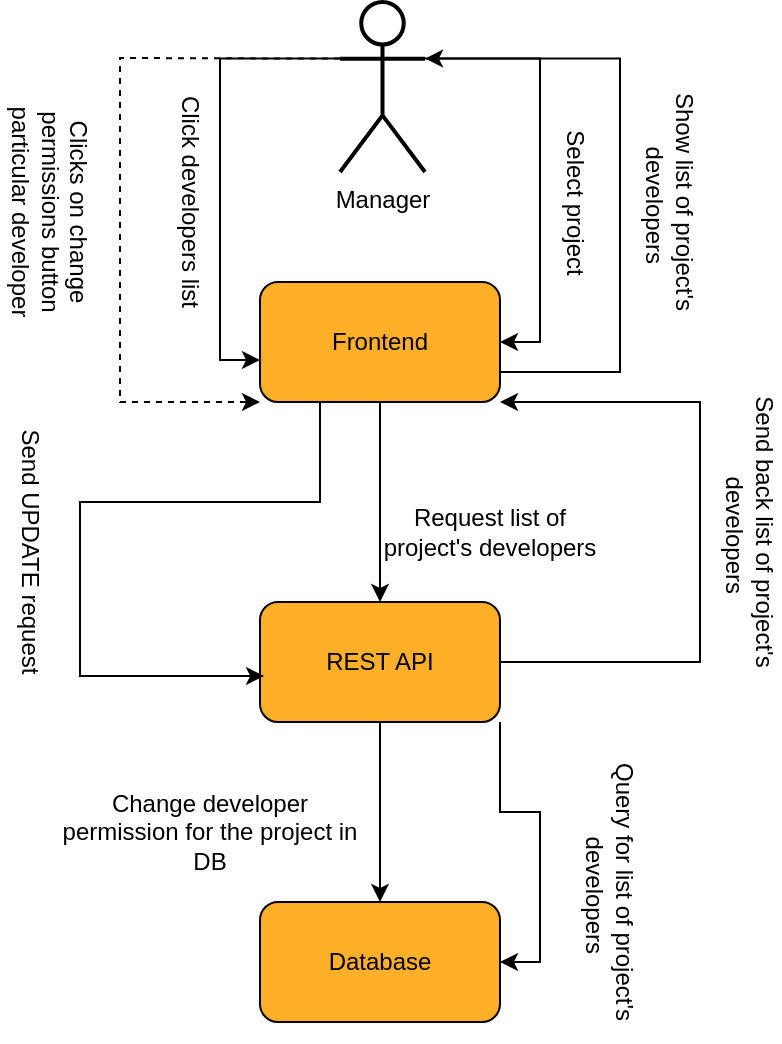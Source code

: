 <mxfile version="16.4.3" type="device"><diagram id="HUr8twpHJQwlfqNwxZWt" name="Page-1"><mxGraphModel dx="1480" dy="472" grid="1" gridSize="10" guides="1" tooltips="1" connect="1" arrows="1" fold="1" page="1" pageScale="1" pageWidth="850" pageHeight="1100" math="0" shadow="0"><root><mxCell id="0"/><mxCell id="1" parent="0"/><mxCell id="0Q4WlQbyYc28apOUru5z-18" value="Click developers list" style="text;html=1;strokeColor=none;fillColor=none;align=center;verticalAlign=middle;whiteSpace=wrap;rounded=0;rotation=90;" parent="1" vertex="1"><mxGeometry x="-630" y="415" width="150" height="30" as="geometry"/></mxCell><mxCell id="0Q4WlQbyYc28apOUru5z-20" value="Request list of project's developers" style="text;html=1;strokeColor=none;fillColor=none;align=center;verticalAlign=middle;whiteSpace=wrap;rounded=0;" parent="1" vertex="1"><mxGeometry x="-460" y="580" width="110" height="30" as="geometry"/></mxCell><mxCell id="0Q4WlQbyYc28apOUru5z-22" value="Query for list of&amp;nbsp;project's&lt;br&gt;&amp;nbsp;developers" style="text;html=1;strokeColor=none;fillColor=none;align=center;verticalAlign=middle;whiteSpace=wrap;rounded=0;rotation=90;" parent="1" vertex="1"><mxGeometry x="-420" y="760" width="150" height="30" as="geometry"/></mxCell><mxCell id="0Q4WlQbyYc28apOUru5z-30" value="Clicks on change permissions button particular developer" style="text;html=1;strokeColor=none;fillColor=none;align=center;verticalAlign=middle;whiteSpace=wrap;rounded=0;rotation=90;" parent="1" vertex="1"><mxGeometry x="-700" y="420" width="150" height="30" as="geometry"/></mxCell><mxCell id="0Q4WlQbyYc28apOUru5z-32" value="Send UPDATE request" style="text;html=1;strokeColor=none;fillColor=none;align=center;verticalAlign=middle;whiteSpace=wrap;rounded=0;rotation=90;" parent="1" vertex="1"><mxGeometry x="-710" y="590" width="150" height="30" as="geometry"/></mxCell><mxCell id="0Q4WlQbyYc28apOUru5z-34" value="Change developer permission for the project in DB" style="text;html=1;strokeColor=none;fillColor=none;align=center;verticalAlign=middle;whiteSpace=wrap;rounded=0;rotation=0;" parent="1" vertex="1"><mxGeometry x="-620" y="730" width="150" height="30" as="geometry"/></mxCell><mxCell id="SseAWz-3fPjxZ5n1rn3a-1" value="Select project" style="text;html=1;strokeColor=none;fillColor=none;align=center;verticalAlign=middle;whiteSpace=wrap;rounded=0;rotation=90;" vertex="1" parent="1"><mxGeometry x="-437.5" y="415" width="150" height="30" as="geometry"/></mxCell><mxCell id="SseAWz-3fPjxZ5n1rn3a-8" value="" style="group;fontSize=12;" vertex="1" connectable="0" parent="1"><mxGeometry x="-520" y="470" width="120" height="60" as="geometry"/></mxCell><mxCell id="SseAWz-3fPjxZ5n1rn3a-9" value="" style="rounded=1;whiteSpace=wrap;html=1;fillColor=#FFAF28;fontSize=12;" vertex="1" parent="SseAWz-3fPjxZ5n1rn3a-8"><mxGeometry width="120" height="60" as="geometry"/></mxCell><mxCell id="SseAWz-3fPjxZ5n1rn3a-10" value="&lt;font style=&quot;font-size: 12px;&quot;&gt;Frontend&lt;/font&gt;" style="text;html=1;strokeColor=none;fillColor=none;align=center;verticalAlign=middle;whiteSpace=wrap;rounded=0;fontSize=12;" vertex="1" parent="SseAWz-3fPjxZ5n1rn3a-8"><mxGeometry x="30" y="15" width="60" height="30" as="geometry"/></mxCell><mxCell id="SseAWz-3fPjxZ5n1rn3a-11" value="" style="group;fontSize=12;" vertex="1" connectable="0" parent="1"><mxGeometry x="-520" y="630" width="120" height="60" as="geometry"/></mxCell><mxCell id="SseAWz-3fPjxZ5n1rn3a-12" value="" style="rounded=1;whiteSpace=wrap;html=1;fillColor=#FFAF28;fontSize=12;" vertex="1" parent="SseAWz-3fPjxZ5n1rn3a-11"><mxGeometry width="120" height="60" as="geometry"/></mxCell><mxCell id="SseAWz-3fPjxZ5n1rn3a-13" value="&lt;font style=&quot;font-size: 12px;&quot;&gt;REST API&lt;/font&gt;" style="text;html=1;strokeColor=none;fillColor=none;align=center;verticalAlign=middle;whiteSpace=wrap;rounded=0;fontSize=12;" vertex="1" parent="SseAWz-3fPjxZ5n1rn3a-11"><mxGeometry x="30" y="15" width="60" height="30" as="geometry"/></mxCell><mxCell id="SseAWz-3fPjxZ5n1rn3a-14" style="edgeStyle=orthogonalEdgeStyle;rounded=0;orthogonalLoop=1;jettySize=auto;html=1;exitX=1;exitY=0.333;exitDx=0;exitDy=0;exitPerimeter=0;" edge="1" parent="1" source="SseAWz-3fPjxZ5n1rn3a-16"><mxGeometry relative="1" as="geometry"><mxPoint x="-400" y="500" as="targetPoint"/><Array as="points"><mxPoint x="-380" y="358"/><mxPoint x="-380" y="500"/></Array></mxGeometry></mxCell><mxCell id="SseAWz-3fPjxZ5n1rn3a-15" style="edgeStyle=orthogonalEdgeStyle;rounded=0;orthogonalLoop=1;jettySize=auto;html=1;exitX=0;exitY=0.333;exitDx=0;exitDy=0;exitPerimeter=0;entryX=0;entryY=0.65;entryDx=0;entryDy=0;entryPerimeter=0;" edge="1" parent="1" source="SseAWz-3fPjxZ5n1rn3a-16" target="SseAWz-3fPjxZ5n1rn3a-9"><mxGeometry relative="1" as="geometry"/></mxCell><mxCell id="SseAWz-3fPjxZ5n1rn3a-16" value="Manager" style="shape=umlActor;verticalLabelPosition=bottom;verticalAlign=top;html=1;outlineConnect=0;rounded=1;strokeWidth=2;fontSize=12;" vertex="1" parent="1"><mxGeometry x="-480" y="330" width="42.5" height="85" as="geometry"/></mxCell><mxCell id="SseAWz-3fPjxZ5n1rn3a-17" value="" style="group;fontSize=12;" vertex="1" connectable="0" parent="1"><mxGeometry x="-520" y="780" width="120" height="60" as="geometry"/></mxCell><mxCell id="SseAWz-3fPjxZ5n1rn3a-18" value="" style="rounded=1;whiteSpace=wrap;html=1;fillColor=#FFAF28;fontSize=12;" vertex="1" parent="SseAWz-3fPjxZ5n1rn3a-17"><mxGeometry width="120" height="60" as="geometry"/></mxCell><mxCell id="SseAWz-3fPjxZ5n1rn3a-19" value="&lt;font style=&quot;font-size: 12px&quot;&gt;Database&lt;/font&gt;" style="text;html=1;strokeColor=none;fillColor=none;align=center;verticalAlign=middle;whiteSpace=wrap;rounded=0;fontSize=12;" vertex="1" parent="SseAWz-3fPjxZ5n1rn3a-17"><mxGeometry x="30" y="15" width="60" height="30" as="geometry"/></mxCell><mxCell id="SseAWz-3fPjxZ5n1rn3a-20" style="edgeStyle=orthogonalEdgeStyle;rounded=0;orthogonalLoop=1;jettySize=auto;html=1;exitX=1;exitY=0.75;exitDx=0;exitDy=0;entryX=1;entryY=0.333;entryDx=0;entryDy=0;entryPerimeter=0;" edge="1" parent="1" source="SseAWz-3fPjxZ5n1rn3a-9" target="SseAWz-3fPjxZ5n1rn3a-16"><mxGeometry relative="1" as="geometry"><Array as="points"><mxPoint x="-340" y="515"/><mxPoint x="-340" y="358"/></Array></mxGeometry></mxCell><mxCell id="SseAWz-3fPjxZ5n1rn3a-21" value="" style="endArrow=classic;html=1;rounded=0;dashed=1;entryX=0;entryY=1;entryDx=0;entryDy=0;exitX=0;exitY=0.333;exitDx=0;exitDy=0;exitPerimeter=0;" edge="1" parent="1" source="SseAWz-3fPjxZ5n1rn3a-16" target="SseAWz-3fPjxZ5n1rn3a-9"><mxGeometry width="50" height="50" relative="1" as="geometry"><mxPoint x="-380" y="644.5" as="sourcePoint"/><mxPoint x="-210" y="644.5" as="targetPoint"/><Array as="points"><mxPoint x="-590" y="358"/><mxPoint x="-590" y="530"/></Array></mxGeometry></mxCell><mxCell id="SseAWz-3fPjxZ5n1rn3a-22" style="edgeStyle=orthogonalEdgeStyle;rounded=0;orthogonalLoop=1;jettySize=auto;html=1;exitX=0.5;exitY=1;exitDx=0;exitDy=0;entryX=0.5;entryY=0;entryDx=0;entryDy=0;" edge="1" parent="1" source="SseAWz-3fPjxZ5n1rn3a-9" target="SseAWz-3fPjxZ5n1rn3a-12"><mxGeometry relative="1" as="geometry"/></mxCell><mxCell id="SseAWz-3fPjxZ5n1rn3a-23" style="edgeStyle=orthogonalEdgeStyle;rounded=0;orthogonalLoop=1;jettySize=auto;html=1;exitX=1;exitY=0.5;exitDx=0;exitDy=0;entryX=1;entryY=1;entryDx=0;entryDy=0;" edge="1" parent="1" source="SseAWz-3fPjxZ5n1rn3a-12" target="SseAWz-3fPjxZ5n1rn3a-9"><mxGeometry relative="1" as="geometry"><Array as="points"><mxPoint x="-300" y="660"/><mxPoint x="-300" y="530"/></Array></mxGeometry></mxCell><mxCell id="SseAWz-3fPjxZ5n1rn3a-24" style="edgeStyle=orthogonalEdgeStyle;rounded=0;orthogonalLoop=1;jettySize=auto;html=1;exitX=0.25;exitY=1;exitDx=0;exitDy=0;entryX=0.017;entryY=0.617;entryDx=0;entryDy=0;entryPerimeter=0;" edge="1" parent="1" source="SseAWz-3fPjxZ5n1rn3a-9" target="SseAWz-3fPjxZ5n1rn3a-12"><mxGeometry relative="1" as="geometry"><Array as="points"><mxPoint x="-490" y="580"/><mxPoint x="-610" y="580"/><mxPoint x="-610" y="667"/></Array></mxGeometry></mxCell><mxCell id="SseAWz-3fPjxZ5n1rn3a-25" style="edgeStyle=orthogonalEdgeStyle;rounded=0;orthogonalLoop=1;jettySize=auto;html=1;exitX=0.5;exitY=1;exitDx=0;exitDy=0;entryX=0.5;entryY=0;entryDx=0;entryDy=0;" edge="1" parent="1" source="SseAWz-3fPjxZ5n1rn3a-12" target="SseAWz-3fPjxZ5n1rn3a-18"><mxGeometry relative="1" as="geometry"/></mxCell><mxCell id="SseAWz-3fPjxZ5n1rn3a-26" style="edgeStyle=orthogonalEdgeStyle;rounded=0;orthogonalLoop=1;jettySize=auto;html=1;exitX=1;exitY=1;exitDx=0;exitDy=0;entryX=1;entryY=0.5;entryDx=0;entryDy=0;" edge="1" parent="1" source="SseAWz-3fPjxZ5n1rn3a-12" target="SseAWz-3fPjxZ5n1rn3a-18"><mxGeometry relative="1" as="geometry"/></mxCell><mxCell id="0Q4WlQbyYc28apOUru5z-28" value="Show list of&amp;nbsp;project's&lt;br&gt;&amp;nbsp;developers" style="text;html=1;strokeColor=none;fillColor=none;align=center;verticalAlign=middle;whiteSpace=wrap;rounded=0;rotation=90;" parent="1" vertex="1"><mxGeometry x="-390" y="415" width="150" height="30" as="geometry"/></mxCell><mxCell id="0Q4WlQbyYc28apOUru5z-25" value="Send back list of&amp;nbsp;project's&lt;br&gt;&amp;nbsp;developers" style="text;html=1;strokeColor=none;fillColor=none;align=center;verticalAlign=middle;whiteSpace=wrap;rounded=0;rotation=90;" parent="1" vertex="1"><mxGeometry x="-350" y="580" width="150" height="30" as="geometry"/></mxCell></root></mxGraphModel></diagram></mxfile>